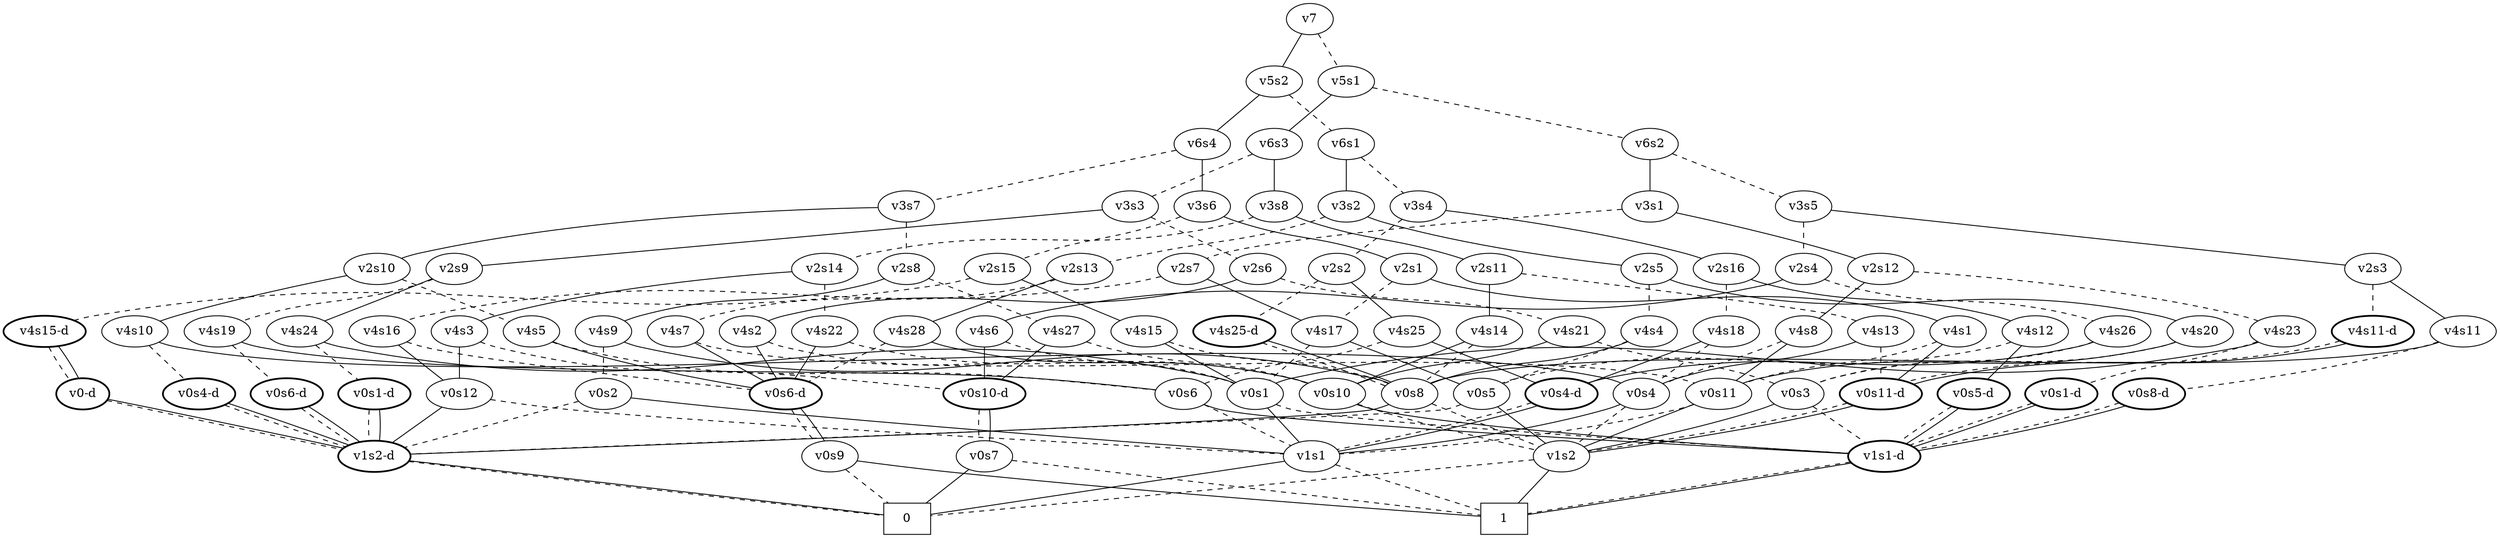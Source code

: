 graph BDD_Tree {
	 node1 [label="v7"];
	 node2 [label="v5s2"];
	 node1 -- node2 [style=solid];
	 node257 [label="v5s1"];
	 node1 -- node257 [style=dashed];
	 node3 [label="v6s4"];
	 node2 -- node3 [style=solid];
	 node130 [label="v6s1"];
	 node2 -- node130 [style=dashed];
	 node4 [label="v3s6"];
	 node3 -- node4 [style=solid];
	 node67 [label="v3s7"];
	 node3 -- node67 [style=dashed];
	 node5 [label="v2s1"];
	 node4 -- node5 [style=solid];
	 node36 [label="v2s15"];
	 node4 -- node36 [style=dashed];
	 node6 [label="v4s1"];
	 node5 -- node6 [style=solid];
	 node419 [label="v4s17"];
	 node5 -- node419 [style=dashed];
	 node474 [label="v0s11-d",style=bold];
	 node6 -- node474 [style=solid];
	 node389 [label="v0s11"];
	 node6 -- node389 [style=dashed];
	 node506 [label="v1s2"];
	 node474 -- node506 [style=dashed];
	 node474 -- node506 [style=solid];
	 node511 [label="1",shape=box];
	 node506 -- node511 [style=solid];
	 node508 [label="0",shape=box];
	 node506 -- node508 [style=dashed];
	 node506 [label="v1s2"];
	 node389 -- node506 [style=solid];
	 node502 [label="v1s1"];
	 node389 -- node502 [style=dashed];
	 node508 [label="0",shape=box];
	 node502 -- node508 [style=solid];
	 node511 [label="1",shape=box];
	 node502 -- node511 [style=dashed];
	 node420 [label="v0s5"];
	 node419 -- node420 [style=solid];
	 node490 [label="v0s1"];
	 node419 -- node490 [style=dashed];
	 node506 [label="v1s2"];
	 node420 -- node506 [style=solid];
	 node453 [label="v1s2-d",style=bold];
	 node420 -- node453 [style=dashed];
	 node508 [label="0",shape=box];
	 node453 -- node508 [style=dashed];
	 node453 -- node508 [style=solid];
	 node502 [label="v1s1"];
	 node490 -- node502 [style=solid];
	 node509 [label="v1s1-d",style=bold];
	 node490 -- node509 [style=dashed];
	 node511 [label="1",shape=box];
	 node509 -- node511 [style=dashed];
	 node509 -- node511 [style=solid];
	 node37 [label="v4s15"];
	 node36 -- node37 [style=solid];
	 node52 [label="v4s15-d",style=bold];
	 node36 -- node52 [style=dashed];
	 node490 [label="v0s1"];
	 node37 -- node490 [style=solid];
	 node452 [label="v0s8"];
	 node37 -- node452 [style=dashed];
	 node453 [label="v1s2-d",style=bold];
	 node452 -- node453 [style=solid];
	 node506 [label="v1s2"];
	 node452 -- node506 [style=dashed];
	 node60 [label="v0-d",style=bold];
	 node52 -- node60 [style=dashed];
	 node52 -- node60 [style=solid];
	 node453 [label="v1s2-d",style=bold];
	 node60 -- node453 [style=dashed];
	 node60 -- node453 [style=solid];
	 node68 [label="v2s10"];
	 node67 -- node68 [style=solid];
	 node99 [label="v2s8"];
	 node67 -- node99 [style=dashed];
	 node69 [label="v4s10"];
	 node68 -- node69 [style=solid];
	 node84 [label="v4s5"];
	 node68 -- node84 [style=dashed];
	 node396 [label="v0s4"];
	 node69 -- node396 [style=solid];
	 node77 [label="v0s4-d",style=bold];
	 node69 -- node77 [style=dashed];
	 node502 [label="v1s1"];
	 node396 -- node502 [style=solid];
	 node506 [label="v1s2"];
	 node396 -- node506 [style=dashed];
	 node453 [label="v1s2-d",style=bold];
	 node77 -- node453 [style=dashed];
	 node77 -- node453 [style=solid];
	 node442 [label="v0s6-d",style=bold];
	 node84 -- node442 [style=solid];
	 node340 [label="v0s6"];
	 node84 -- node340 [style=dashed];
	 node446 [label="v0s9"];
	 node442 -- node446 [style=dashed];
	 node442 -- node446 [style=solid];
	 node511 [label="1",shape=box];
	 node446 -- node511 [style=solid];
	 node508 [label="0",shape=box];
	 node446 -- node508 [style=dashed];
	 node509 [label="v1s1-d",style=bold];
	 node340 -- node509 [style=solid];
	 node502 [label="v1s1"];
	 node340 -- node502 [style=dashed];
	 node100 [label="v4s9"];
	 node99 -- node100 [style=solid];
	 node115 [label="v4s27"];
	 node99 -- node115 [style=dashed];
	 node452 [label="v0s8"];
	 node100 -- node452 [style=solid];
	 node108 [label="v0s2"];
	 node100 -- node108 [style=dashed];
	 node502 [label="v1s1"];
	 node108 -- node502 [style=solid];
	 node453 [label="v1s2-d",style=bold];
	 node108 -- node453 [style=dashed];
	 node483 [label="v0s10-d",style=bold];
	 node115 -- node483 [style=solid];
	 node371 [label="v0s10"];
	 node115 -- node371 [style=dashed];
	 node487 [label="v0s7"];
	 node483 -- node487 [style=dashed];
	 node483 -- node487 [style=solid];
	 node508 [label="0",shape=box];
	 node487 -- node508 [style=solid];
	 node511 [label="1",shape=box];
	 node487 -- node511 [style=dashed];
	 node509 [label="v1s1-d",style=bold];
	 node371 -- node509 [style=solid];
	 node506 [label="v1s2"];
	 node371 -- node506 [style=dashed];
	 node131 [label="v3s2"];
	 node130 -- node131 [style=solid];
	 node194 [label="v3s4"];
	 node130 -- node194 [style=dashed];
	 node132 [label="v2s5"];
	 node131 -- node132 [style=solid];
	 node163 [label="v2s13"];
	 node131 -- node163 [style=dashed];
	 node133 [label="v4s20"];
	 node132 -- node133 [style=solid];
	 node148 [label="v4s4"];
	 node132 -- node148 [style=dashed];
	 node389 [label="v0s11"];
	 node133 -- node389 [style=solid];
	 node505 [label="v0s3"];
	 node133 -- node505 [style=dashed];
	 node506 [label="v1s2"];
	 node505 -- node506 [style=solid];
	 node509 [label="v1s1-d",style=bold];
	 node505 -- node509 [style=dashed];
	 node452 [label="v0s8"];
	 node148 -- node452 [style=solid];
	 node420 [label="v0s5"];
	 node148 -- node420 [style=dashed];
	 node164 [label="v4s28"];
	 node163 -- node164 [style=solid];
	 node179 [label="v4s7"];
	 node163 -- node179 [style=dashed];
	 node371 [label="v0s10"];
	 node164 -- node371 [style=solid];
	 node442 [label="v0s6-d",style=bold];
	 node164 -- node442 [style=dashed];
	 node442 [label="v0s6-d",style=bold];
	 node179 -- node442 [style=solid];
	 node389 [label="v0s11"];
	 node179 -- node389 [style=dashed];
	 node195 [label="v2s16"];
	 node194 -- node195 [style=solid];
	 node226 [label="v2s2"];
	 node194 -- node226 [style=dashed];
	 node196 [label="v4s12"];
	 node195 -- node196 [style=solid];
	 node211 [label="v4s18"];
	 node195 -- node211 [style=dashed];
	 node197 [label="v0s5-d",style=bold];
	 node196 -- node197 [style=solid];
	 node420 [label="v0s5"];
	 node196 -- node420 [style=dashed];
	 node509 [label="v1s1-d",style=bold];
	 node197 -- node509 [style=dashed];
	 node197 -- node509 [style=solid];
	 node498 [label="v0s4-d",style=bold];
	 node211 -- node498 [style=solid];
	 node396 [label="v0s4"];
	 node211 -- node396 [style=dashed];
	 node502 [label="v1s1"];
	 node498 -- node502 [style=dashed];
	 node498 -- node502 [style=solid];
	 node227 [label="v4s25"];
	 node226 -- node227 [style=solid];
	 node242 [label="v4s25-d",style=bold];
	 node226 -- node242 [style=dashed];
	 node498 [label="v0s4-d",style=bold];
	 node227 -- node498 [style=solid];
	 node340 [label="v0s6"];
	 node227 -- node340 [style=dashed];
	 node452 [label="v0s8"];
	 node242 -- node452 [style=dashed];
	 node242 -- node452 [style=solid];
	 node258 [label="v6s3"];
	 node257 -- node258 [style=solid];
	 node385 [label="v6s2"];
	 node257 -- node385 [style=dashed];
	 node259 [label="v3s8"];
	 node258 -- node259 [style=solid];
	 node322 [label="v3s3"];
	 node258 -- node322 [style=dashed];
	 node260 [label="v2s11"];
	 node259 -- node260 [style=solid];
	 node291 [label="v2s14"];
	 node259 -- node291 [style=dashed];
	 node261 [label="v4s14"];
	 node260 -- node261 [style=solid];
	 node276 [label="v4s13"];
	 node260 -- node276 [style=dashed];
	 node371 [label="v0s10"];
	 node261 -- node371 [style=solid];
	 node452 [label="v0s8"];
	 node261 -- node452 [style=dashed];
	 node396 [label="v0s4"];
	 node276 -- node396 [style=solid];
	 node474 [label="v0s11-d",style=bold];
	 node276 -- node474 [style=dashed];
	 node292 [label="v4s3"];
	 node291 -- node292 [style=solid];
	 node307 [label="v4s22"];
	 node291 -- node307 [style=dashed];
	 node435 [label="v0s12"];
	 node292 -- node435 [style=solid];
	 node483 [label="v0s10-d",style=bold];
	 node292 -- node483 [style=dashed];
	 node453 [label="v1s2-d",style=bold];
	 node435 -- node453 [style=solid];
	 node502 [label="v1s1"];
	 node435 -- node502 [style=dashed];
	 node442 [label="v0s6-d",style=bold];
	 node307 -- node442 [style=solid];
	 node371 [label="v0s10"];
	 node307 -- node371 [style=dashed];
	 node323 [label="v2s9"];
	 node322 -- node323 [style=solid];
	 node354 [label="v2s6"];
	 node322 -- node354 [style=dashed];
	 node324 [label="v4s24"];
	 node323 -- node324 [style=solid];
	 node339 [label="v4s19"];
	 node323 -- node339 [style=dashed];
	 node490 [label="v0s1"];
	 node324 -- node490 [style=solid];
	 node332 [label="v0s1-d",style=bold];
	 node324 -- node332 [style=dashed];
	 node453 [label="v1s2-d",style=bold];
	 node332 -- node453 [style=dashed];
	 node332 -- node453 [style=solid];
	 node340 [label="v0s6"];
	 node339 -- node340 [style=solid];
	 node347 [label="v0s6-d",style=bold];
	 node339 -- node347 [style=dashed];
	 node453 [label="v1s2-d",style=bold];
	 node347 -- node453 [style=dashed];
	 node347 -- node453 [style=solid];
	 node355 [label="v4s2"];
	 node354 -- node355 [style=solid];
	 node370 [label="v4s21"];
	 node354 -- node370 [style=dashed];
	 node442 [label="v0s6-d",style=bold];
	 node355 -- node442 [style=solid];
	 node490 [label="v0s1"];
	 node355 -- node490 [style=dashed];
	 node371 [label="v0s10"];
	 node370 -- node371 [style=solid];
	 node505 [label="v0s3"];
	 node370 -- node505 [style=dashed];
	 node386 [label="v3s1"];
	 node385 -- node386 [style=solid];
	 node449 [label="v3s5"];
	 node385 -- node449 [style=dashed];
	 node387 [label="v2s12"];
	 node386 -- node387 [style=solid];
	 node418 [label="v2s7"];
	 node386 -- node418 [style=dashed];
	 node388 [label="v4s8"];
	 node387 -- node388 [style=solid];
	 node403 [label="v4s23"];
	 node387 -- node403 [style=dashed];
	 node389 [label="v0s11"];
	 node388 -- node389 [style=solid];
	 node396 [label="v0s4"];
	 node388 -- node396 [style=dashed];
	 node490 [label="v0s1"];
	 node403 -- node490 [style=solid];
	 node411 [label="v0s1-d",style=bold];
	 node403 -- node411 [style=dashed];
	 node509 [label="v1s1-d",style=bold];
	 node411 -- node509 [style=dashed];
	 node411 -- node509 [style=solid];
	 node419 [label="v4s17"];
	 node418 -- node419 [style=solid];
	 node434 [label="v4s16"];
	 node418 -- node434 [style=dashed];
	 node435 [label="v0s12"];
	 node434 -- node435 [style=solid];
	 node442 [label="v0s6-d",style=bold];
	 node434 -- node442 [style=dashed];
	 node450 [label="v2s3"];
	 node449 -- node450 [style=solid];
	 node481 [label="v2s4"];
	 node449 -- node481 [style=dashed];
	 node451 [label="v4s11"];
	 node450 -- node451 [style=solid];
	 node466 [label="v4s11-d",style=bold];
	 node450 -- node466 [style=dashed];
	 node452 [label="v0s8"];
	 node451 -- node452 [style=solid];
	 node459 [label="v0s8-d",style=bold];
	 node451 -- node459 [style=dashed];
	 node509 [label="v1s1-d",style=bold];
	 node459 -- node509 [style=dashed];
	 node459 -- node509 [style=solid];
	 node474 [label="v0s11-d",style=bold];
	 node466 -- node474 [style=dashed];
	 node466 -- node474 [style=solid];
	 node482 [label="v4s6"];
	 node481 -- node482 [style=solid];
	 node497 [label="v4s26"];
	 node481 -- node497 [style=dashed];
	 node483 [label="v0s10-d",style=bold];
	 node482 -- node483 [style=solid];
	 node490 [label="v0s1"];
	 node482 -- node490 [style=dashed];
	 node498 [label="v0s4-d",style=bold];
	 node497 -- node498 [style=solid];
	 node505 [label="v0s3"];
	 node497 -- node505 [style=dashed];
}
